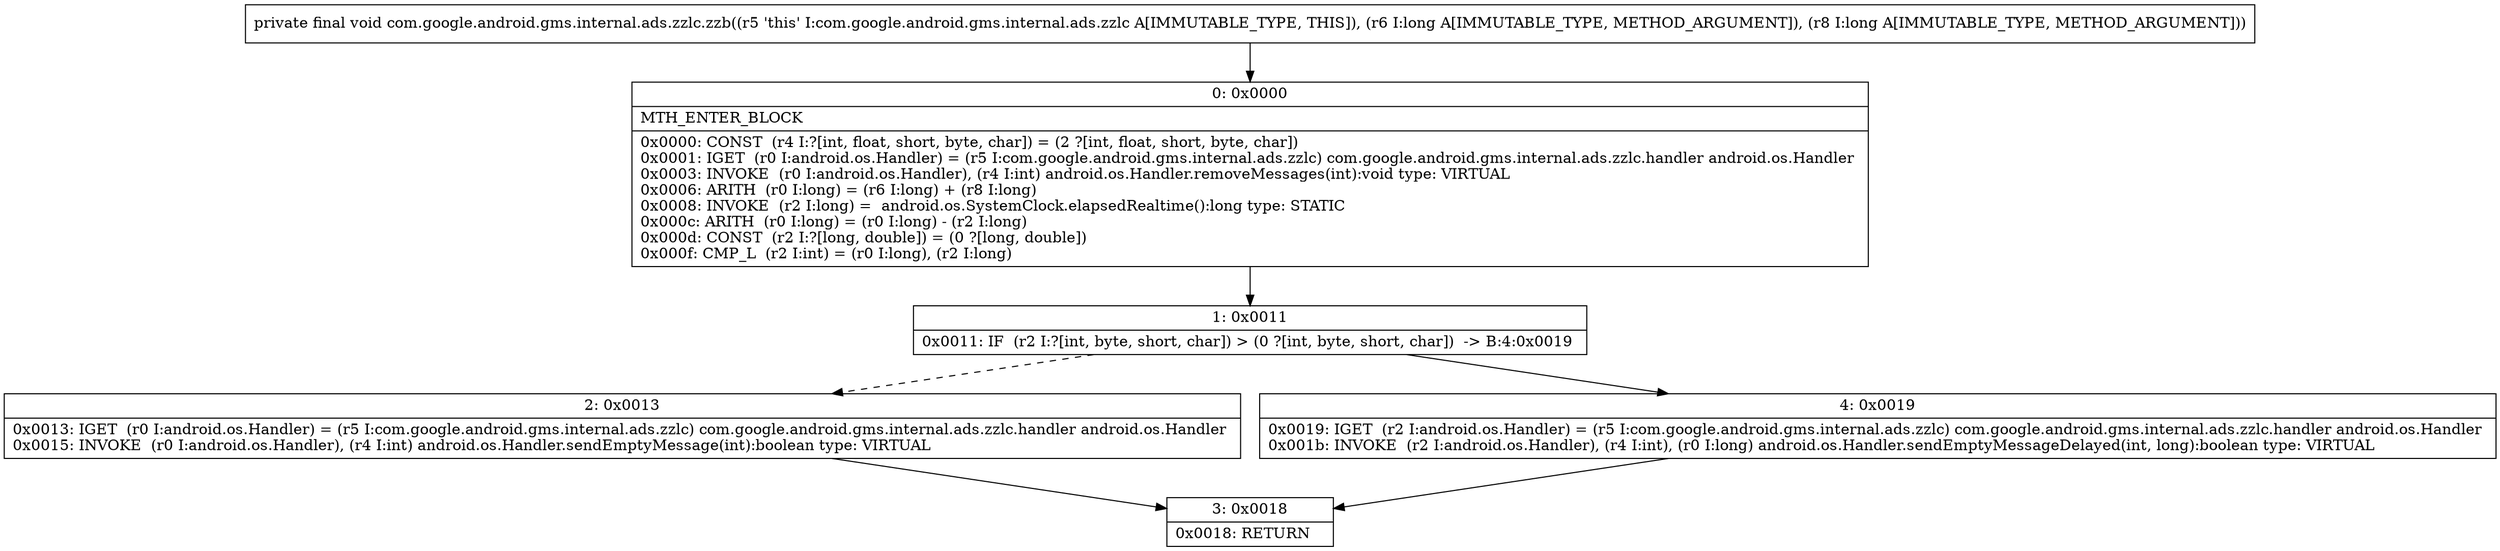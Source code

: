 digraph "CFG forcom.google.android.gms.internal.ads.zzlc.zzb(JJ)V" {
Node_0 [shape=record,label="{0\:\ 0x0000|MTH_ENTER_BLOCK\l|0x0000: CONST  (r4 I:?[int, float, short, byte, char]) = (2 ?[int, float, short, byte, char]) \l0x0001: IGET  (r0 I:android.os.Handler) = (r5 I:com.google.android.gms.internal.ads.zzlc) com.google.android.gms.internal.ads.zzlc.handler android.os.Handler \l0x0003: INVOKE  (r0 I:android.os.Handler), (r4 I:int) android.os.Handler.removeMessages(int):void type: VIRTUAL \l0x0006: ARITH  (r0 I:long) = (r6 I:long) + (r8 I:long) \l0x0008: INVOKE  (r2 I:long) =  android.os.SystemClock.elapsedRealtime():long type: STATIC \l0x000c: ARITH  (r0 I:long) = (r0 I:long) \- (r2 I:long) \l0x000d: CONST  (r2 I:?[long, double]) = (0 ?[long, double]) \l0x000f: CMP_L  (r2 I:int) = (r0 I:long), (r2 I:long) \l}"];
Node_1 [shape=record,label="{1\:\ 0x0011|0x0011: IF  (r2 I:?[int, byte, short, char]) \> (0 ?[int, byte, short, char])  \-\> B:4:0x0019 \l}"];
Node_2 [shape=record,label="{2\:\ 0x0013|0x0013: IGET  (r0 I:android.os.Handler) = (r5 I:com.google.android.gms.internal.ads.zzlc) com.google.android.gms.internal.ads.zzlc.handler android.os.Handler \l0x0015: INVOKE  (r0 I:android.os.Handler), (r4 I:int) android.os.Handler.sendEmptyMessage(int):boolean type: VIRTUAL \l}"];
Node_3 [shape=record,label="{3\:\ 0x0018|0x0018: RETURN   \l}"];
Node_4 [shape=record,label="{4\:\ 0x0019|0x0019: IGET  (r2 I:android.os.Handler) = (r5 I:com.google.android.gms.internal.ads.zzlc) com.google.android.gms.internal.ads.zzlc.handler android.os.Handler \l0x001b: INVOKE  (r2 I:android.os.Handler), (r4 I:int), (r0 I:long) android.os.Handler.sendEmptyMessageDelayed(int, long):boolean type: VIRTUAL \l}"];
MethodNode[shape=record,label="{private final void com.google.android.gms.internal.ads.zzlc.zzb((r5 'this' I:com.google.android.gms.internal.ads.zzlc A[IMMUTABLE_TYPE, THIS]), (r6 I:long A[IMMUTABLE_TYPE, METHOD_ARGUMENT]), (r8 I:long A[IMMUTABLE_TYPE, METHOD_ARGUMENT])) }"];
MethodNode -> Node_0;
Node_0 -> Node_1;
Node_1 -> Node_2[style=dashed];
Node_1 -> Node_4;
Node_2 -> Node_3;
Node_4 -> Node_3;
}

